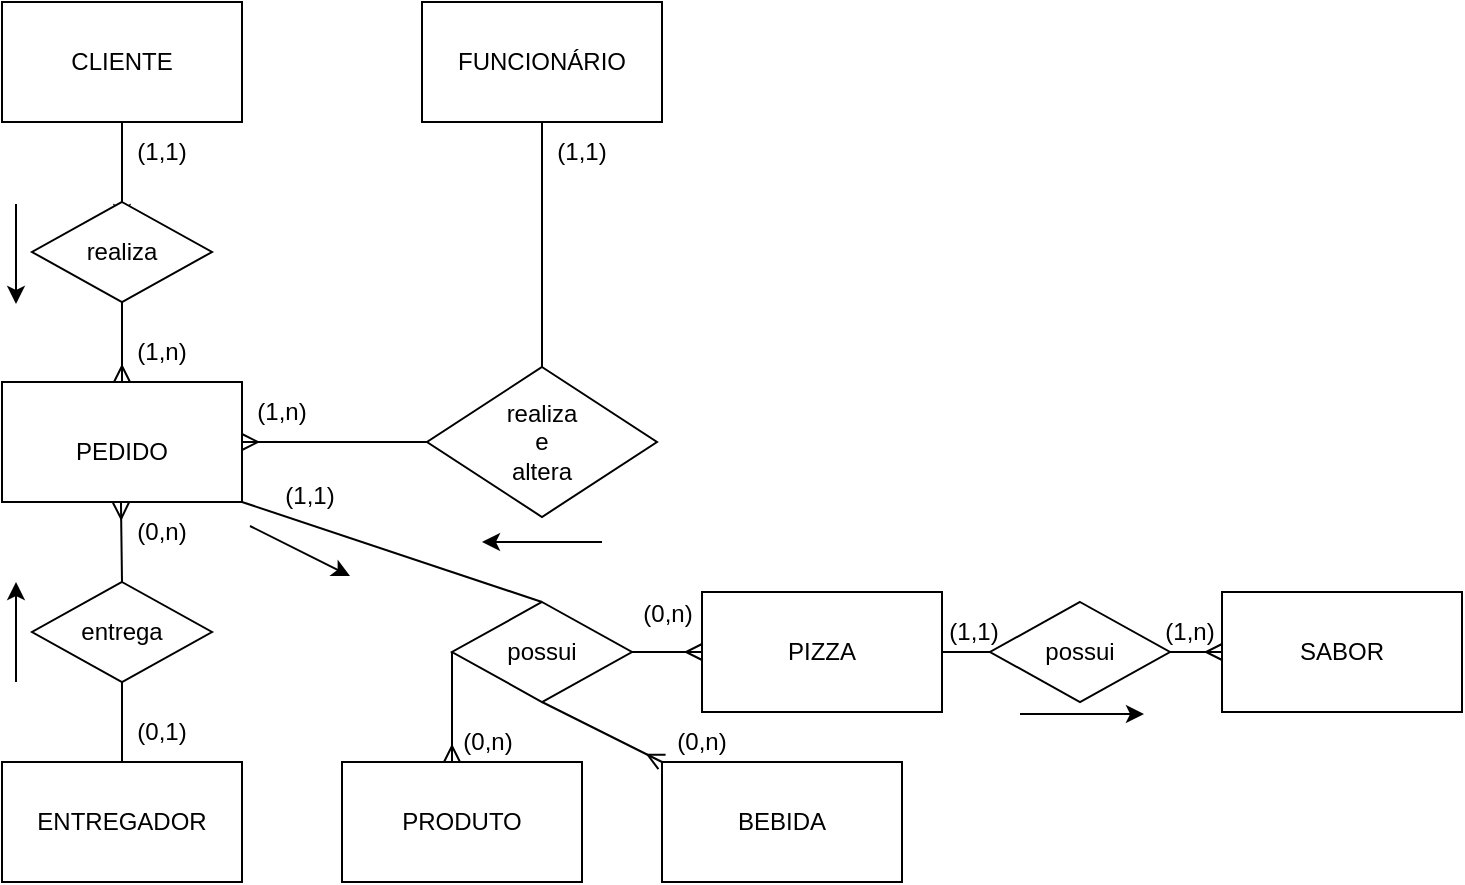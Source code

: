 <mxfile version="21.6.6" type="github">
  <diagram id="C5RBs43oDa-KdzZeNtuy" name="Page-1">
    <mxGraphModel dx="1216" dy="487" grid="0" gridSize="10" guides="1" tooltips="1" connect="1" arrows="1" fold="1" page="1" pageScale="1" pageWidth="827" pageHeight="1169" math="0" shadow="0">
      <root>
        <mxCell id="WIyWlLk6GJQsqaUBKTNV-0" />
        <mxCell id="WIyWlLk6GJQsqaUBKTNV-1" parent="WIyWlLk6GJQsqaUBKTNV-0" />
        <mxCell id="WIyWlLk6GJQsqaUBKTNV-2" value="" style="rounded=0;html=1;jettySize=auto;orthogonalLoop=1;fontSize=11;endArrow=block;endFill=0;endSize=8;strokeWidth=1;shadow=0;labelBackgroundColor=none;edgeStyle=orthogonalEdgeStyle;" parent="WIyWlLk6GJQsqaUBKTNV-1" edge="1">
          <mxGeometry relative="1" as="geometry">
            <mxPoint x="220" y="120.0" as="sourcePoint" />
          </mxGeometry>
        </mxCell>
        <mxCell id="WIyWlLk6GJQsqaUBKTNV-4" value="Yes" style="rounded=0;html=1;jettySize=auto;orthogonalLoop=1;fontSize=11;endArrow=block;endFill=0;endSize=8;strokeWidth=1;shadow=0;labelBackgroundColor=none;edgeStyle=orthogonalEdgeStyle;" parent="WIyWlLk6GJQsqaUBKTNV-1" edge="1">
          <mxGeometry y="20" relative="1" as="geometry">
            <mxPoint as="offset" />
            <mxPoint x="220" y="290" as="targetPoint" />
          </mxGeometry>
        </mxCell>
        <mxCell id="WIyWlLk6GJQsqaUBKTNV-5" value="No" style="edgeStyle=orthogonalEdgeStyle;rounded=0;html=1;jettySize=auto;orthogonalLoop=1;fontSize=11;endArrow=block;endFill=0;endSize=8;strokeWidth=1;shadow=0;labelBackgroundColor=none;" parent="WIyWlLk6GJQsqaUBKTNV-1" edge="1">
          <mxGeometry y="10" relative="1" as="geometry">
            <mxPoint as="offset" />
            <mxPoint x="320" y="210.0" as="targetPoint" />
          </mxGeometry>
        </mxCell>
        <mxCell id="WIyWlLk6GJQsqaUBKTNV-8" value="No" style="rounded=0;html=1;jettySize=auto;orthogonalLoop=1;fontSize=11;endArrow=block;endFill=0;endSize=8;strokeWidth=1;shadow=0;labelBackgroundColor=none;edgeStyle=orthogonalEdgeStyle;" parent="WIyWlLk6GJQsqaUBKTNV-1" edge="1">
          <mxGeometry x="0.333" y="20" relative="1" as="geometry">
            <mxPoint as="offset" />
            <mxPoint x="220" y="430" as="targetPoint" />
          </mxGeometry>
        </mxCell>
        <mxCell id="WIyWlLk6GJQsqaUBKTNV-9" value="Yes" style="edgeStyle=orthogonalEdgeStyle;rounded=0;html=1;jettySize=auto;orthogonalLoop=1;fontSize=11;endArrow=block;endFill=0;endSize=8;strokeWidth=1;shadow=0;labelBackgroundColor=none;" parent="WIyWlLk6GJQsqaUBKTNV-1" edge="1">
          <mxGeometry y="10" relative="1" as="geometry">
            <mxPoint as="offset" />
            <mxPoint x="270" y="330" as="sourcePoint" />
          </mxGeometry>
        </mxCell>
        <mxCell id="wda2Jrsfy15Cu-t-Szan-7" style="edgeStyle=orthogonalEdgeStyle;rounded=0;orthogonalLoop=1;jettySize=auto;html=1;entryX=0.5;entryY=0;entryDx=0;entryDy=0;" parent="WIyWlLk6GJQsqaUBKTNV-1" source="wda2Jrsfy15Cu-t-Szan-0" target="wda2Jrsfy15Cu-t-Szan-6" edge="1">
          <mxGeometry relative="1" as="geometry" />
        </mxCell>
        <mxCell id="wda2Jrsfy15Cu-t-Szan-0" value="" style="rounded=0;whiteSpace=wrap;html=1;" parent="WIyWlLk6GJQsqaUBKTNV-1" vertex="1">
          <mxGeometry x="90" y="150" width="120" height="60" as="geometry" />
        </mxCell>
        <mxCell id="wda2Jrsfy15Cu-t-Szan-1" value="CLIENTE" style="text;html=1;strokeColor=none;fillColor=none;align=center;verticalAlign=middle;whiteSpace=wrap;rounded=0;" parent="WIyWlLk6GJQsqaUBKTNV-1" vertex="1">
          <mxGeometry x="120" y="165" width="60" height="30" as="geometry" />
        </mxCell>
        <mxCell id="spTHaxFoT-POgrmp6klq-26" style="rounded=0;orthogonalLoop=1;jettySize=auto;html=1;exitX=1;exitY=1;exitDx=0;exitDy=0;entryX=0.5;entryY=0;entryDx=0;entryDy=0;endArrow=none;endFill=0;" parent="WIyWlLk6GJQsqaUBKTNV-1" source="wda2Jrsfy15Cu-t-Szan-2" target="spTHaxFoT-POgrmp6klq-23" edge="1">
          <mxGeometry relative="1" as="geometry" />
        </mxCell>
        <mxCell id="wda2Jrsfy15Cu-t-Szan-2" value="" style="rounded=0;whiteSpace=wrap;html=1;" parent="WIyWlLk6GJQsqaUBKTNV-1" vertex="1">
          <mxGeometry x="90" y="340" width="120" height="60" as="geometry" />
        </mxCell>
        <mxCell id="wda2Jrsfy15Cu-t-Szan-3" value="PEDIDO" style="text;html=1;strokeColor=none;fillColor=none;align=center;verticalAlign=middle;whiteSpace=wrap;rounded=0;" parent="WIyWlLk6GJQsqaUBKTNV-1" vertex="1">
          <mxGeometry x="120" y="360" width="60" height="30" as="geometry" />
        </mxCell>
        <mxCell id="wda2Jrsfy15Cu-t-Szan-14" style="edgeStyle=orthogonalEdgeStyle;rounded=0;orthogonalLoop=1;jettySize=auto;html=1;exitX=0.5;exitY=1;exitDx=0;exitDy=0;entryX=0.5;entryY=0;entryDx=0;entryDy=0;endArrow=ERmany;endFill=0;" parent="WIyWlLk6GJQsqaUBKTNV-1" source="wda2Jrsfy15Cu-t-Szan-4" target="wda2Jrsfy15Cu-t-Szan-2" edge="1">
          <mxGeometry relative="1" as="geometry" />
        </mxCell>
        <mxCell id="wda2Jrsfy15Cu-t-Szan-4" value="" style="rhombus;whiteSpace=wrap;html=1;" parent="WIyWlLk6GJQsqaUBKTNV-1" vertex="1">
          <mxGeometry x="105" y="250" width="90" height="50" as="geometry" />
        </mxCell>
        <mxCell id="wda2Jrsfy15Cu-t-Szan-6" value="realiza" style="text;html=1;strokeColor=none;fillColor=none;align=center;verticalAlign=middle;whiteSpace=wrap;rounded=0;" parent="WIyWlLk6GJQsqaUBKTNV-1" vertex="1">
          <mxGeometry x="120" y="260" width="60" height="30" as="geometry" />
        </mxCell>
        <mxCell id="wda2Jrsfy15Cu-t-Szan-15" value="(1,1)" style="text;html=1;strokeColor=none;fillColor=none;align=center;verticalAlign=middle;whiteSpace=wrap;rounded=0;" parent="WIyWlLk6GJQsqaUBKTNV-1" vertex="1">
          <mxGeometry x="140" y="210" width="60" height="30" as="geometry" />
        </mxCell>
        <mxCell id="wda2Jrsfy15Cu-t-Szan-16" value="(1,n)" style="text;html=1;strokeColor=none;fillColor=none;align=center;verticalAlign=middle;whiteSpace=wrap;rounded=0;" parent="WIyWlLk6GJQsqaUBKTNV-1" vertex="1">
          <mxGeometry x="140" y="310" width="60" height="30" as="geometry" />
        </mxCell>
        <mxCell id="wda2Jrsfy15Cu-t-Szan-17" value="" style="endArrow=classic;html=1;rounded=0;" parent="WIyWlLk6GJQsqaUBKTNV-1" edge="1">
          <mxGeometry width="50" height="50" relative="1" as="geometry">
            <mxPoint x="97" y="251" as="sourcePoint" />
            <mxPoint x="97" y="301" as="targetPoint" />
          </mxGeometry>
        </mxCell>
        <mxCell id="wda2Jrsfy15Cu-t-Szan-23" style="edgeStyle=orthogonalEdgeStyle;rounded=0;orthogonalLoop=1;jettySize=auto;html=1;entryX=0.5;entryY=0;entryDx=0;entryDy=0;endArrow=none;endFill=0;" parent="WIyWlLk6GJQsqaUBKTNV-1" source="wda2Jrsfy15Cu-t-Szan-19" target="wda2Jrsfy15Cu-t-Szan-21" edge="1">
          <mxGeometry relative="1" as="geometry" />
        </mxCell>
        <mxCell id="wda2Jrsfy15Cu-t-Szan-19" value="" style="rounded=0;whiteSpace=wrap;html=1;" parent="WIyWlLk6GJQsqaUBKTNV-1" vertex="1">
          <mxGeometry x="300" y="150" width="120" height="60" as="geometry" />
        </mxCell>
        <mxCell id="wda2Jrsfy15Cu-t-Szan-20" value="FUNCIONÁRIO" style="text;html=1;strokeColor=none;fillColor=none;align=center;verticalAlign=middle;whiteSpace=wrap;rounded=0;" parent="WIyWlLk6GJQsqaUBKTNV-1" vertex="1">
          <mxGeometry x="330" y="165" width="60" height="30" as="geometry" />
        </mxCell>
        <mxCell id="wda2Jrsfy15Cu-t-Szan-25" style="edgeStyle=orthogonalEdgeStyle;rounded=0;orthogonalLoop=1;jettySize=auto;html=1;exitX=0;exitY=0.5;exitDx=0;exitDy=0;entryX=1;entryY=0.5;entryDx=0;entryDy=0;endArrow=ERmany;endFill=0;" parent="WIyWlLk6GJQsqaUBKTNV-1" source="wda2Jrsfy15Cu-t-Szan-21" target="wda2Jrsfy15Cu-t-Szan-2" edge="1">
          <mxGeometry relative="1" as="geometry" />
        </mxCell>
        <mxCell id="wda2Jrsfy15Cu-t-Szan-21" value="" style="rhombus;whiteSpace=wrap;html=1;" parent="WIyWlLk6GJQsqaUBKTNV-1" vertex="1">
          <mxGeometry x="302.5" y="332.5" width="115" height="75" as="geometry" />
        </mxCell>
        <mxCell id="wda2Jrsfy15Cu-t-Szan-24" value="realiza&lt;br&gt;e&lt;br&gt;altera" style="text;html=1;strokeColor=none;fillColor=none;align=center;verticalAlign=middle;whiteSpace=wrap;rounded=0;" parent="WIyWlLk6GJQsqaUBKTNV-1" vertex="1">
          <mxGeometry x="330" y="355" width="60" height="30" as="geometry" />
        </mxCell>
        <mxCell id="wda2Jrsfy15Cu-t-Szan-26" value="" style="endArrow=classic;html=1;rounded=0;" parent="WIyWlLk6GJQsqaUBKTNV-1" edge="1">
          <mxGeometry width="50" height="50" relative="1" as="geometry">
            <mxPoint x="390" y="420" as="sourcePoint" />
            <mxPoint x="330" y="420" as="targetPoint" />
          </mxGeometry>
        </mxCell>
        <mxCell id="wda2Jrsfy15Cu-t-Szan-27" value="(1,1)" style="text;html=1;strokeColor=none;fillColor=none;align=center;verticalAlign=middle;whiteSpace=wrap;rounded=0;" parent="WIyWlLk6GJQsqaUBKTNV-1" vertex="1">
          <mxGeometry x="350" y="210" width="60" height="30" as="geometry" />
        </mxCell>
        <mxCell id="wda2Jrsfy15Cu-t-Szan-28" value="(1,n)" style="text;html=1;strokeColor=none;fillColor=none;align=center;verticalAlign=middle;whiteSpace=wrap;rounded=0;" parent="WIyWlLk6GJQsqaUBKTNV-1" vertex="1">
          <mxGeometry x="200" y="340" width="60" height="30" as="geometry" />
        </mxCell>
        <mxCell id="spTHaxFoT-POgrmp6klq-5" value="" style="rounded=0;whiteSpace=wrap;html=1;" parent="WIyWlLk6GJQsqaUBKTNV-1" vertex="1">
          <mxGeometry x="90" y="530" width="120" height="60" as="geometry" />
        </mxCell>
        <mxCell id="spTHaxFoT-POgrmp6klq-6" value="ENTREGADOR" style="text;html=1;strokeColor=none;fillColor=none;align=center;verticalAlign=middle;whiteSpace=wrap;rounded=0;" parent="WIyWlLk6GJQsqaUBKTNV-1" vertex="1">
          <mxGeometry x="120" y="545" width="60" height="30" as="geometry" />
        </mxCell>
        <mxCell id="spTHaxFoT-POgrmp6klq-17" style="edgeStyle=orthogonalEdgeStyle;rounded=0;orthogonalLoop=1;jettySize=auto;html=1;exitX=0.5;exitY=1;exitDx=0;exitDy=0;entryX=0.5;entryY=0;entryDx=0;entryDy=0;endArrow=none;endFill=0;" parent="WIyWlLk6GJQsqaUBKTNV-1" source="spTHaxFoT-POgrmp6klq-10" target="spTHaxFoT-POgrmp6klq-5" edge="1">
          <mxGeometry relative="1" as="geometry" />
        </mxCell>
        <mxCell id="spTHaxFoT-POgrmp6klq-18" style="edgeStyle=orthogonalEdgeStyle;rounded=0;orthogonalLoop=1;jettySize=auto;html=1;exitX=0.5;exitY=0;exitDx=0;exitDy=0;entryX=0.158;entryY=0.011;entryDx=0;entryDy=0;entryPerimeter=0;endArrow=ERmany;endFill=0;" parent="WIyWlLk6GJQsqaUBKTNV-1" source="spTHaxFoT-POgrmp6klq-10" target="spTHaxFoT-POgrmp6klq-12" edge="1">
          <mxGeometry relative="1" as="geometry" />
        </mxCell>
        <mxCell id="spTHaxFoT-POgrmp6klq-10" value="" style="rhombus;whiteSpace=wrap;html=1;" parent="WIyWlLk6GJQsqaUBKTNV-1" vertex="1">
          <mxGeometry x="105" y="440" width="90" height="50" as="geometry" />
        </mxCell>
        <mxCell id="spTHaxFoT-POgrmp6klq-11" value="entrega" style="text;html=1;strokeColor=none;fillColor=none;align=center;verticalAlign=middle;whiteSpace=wrap;rounded=0;" parent="WIyWlLk6GJQsqaUBKTNV-1" vertex="1">
          <mxGeometry x="120" y="450" width="60" height="30" as="geometry" />
        </mxCell>
        <mxCell id="spTHaxFoT-POgrmp6klq-12" value="(0,n)" style="text;html=1;strokeColor=none;fillColor=none;align=center;verticalAlign=middle;whiteSpace=wrap;rounded=0;" parent="WIyWlLk6GJQsqaUBKTNV-1" vertex="1">
          <mxGeometry x="140" y="400" width="60" height="30" as="geometry" />
        </mxCell>
        <mxCell id="spTHaxFoT-POgrmp6klq-13" value="(0,1)" style="text;html=1;strokeColor=none;fillColor=none;align=center;verticalAlign=middle;whiteSpace=wrap;rounded=0;" parent="WIyWlLk6GJQsqaUBKTNV-1" vertex="1">
          <mxGeometry x="140" y="500" width="60" height="30" as="geometry" />
        </mxCell>
        <mxCell id="spTHaxFoT-POgrmp6klq-19" value="" style="endArrow=classic;html=1;rounded=0;" parent="WIyWlLk6GJQsqaUBKTNV-1" edge="1">
          <mxGeometry width="50" height="50" relative="1" as="geometry">
            <mxPoint x="97" y="490" as="sourcePoint" />
            <mxPoint x="97" y="440" as="targetPoint" />
          </mxGeometry>
        </mxCell>
        <mxCell id="spTHaxFoT-POgrmp6klq-21" value="" style="rounded=0;whiteSpace=wrap;html=1;" parent="WIyWlLk6GJQsqaUBKTNV-1" vertex="1">
          <mxGeometry x="260" y="530" width="120" height="60" as="geometry" />
        </mxCell>
        <mxCell id="spTHaxFoT-POgrmp6klq-22" value="PRODUTO" style="text;html=1;strokeColor=none;fillColor=none;align=center;verticalAlign=middle;whiteSpace=wrap;rounded=0;" parent="WIyWlLk6GJQsqaUBKTNV-1" vertex="1">
          <mxGeometry x="290" y="545" width="60" height="30" as="geometry" />
        </mxCell>
        <mxCell id="spTHaxFoT-POgrmp6klq-27" style="rounded=0;orthogonalLoop=1;jettySize=auto;html=1;exitX=0;exitY=0.5;exitDx=0;exitDy=0;endArrow=ERmany;endFill=0;" parent="WIyWlLk6GJQsqaUBKTNV-1" source="spTHaxFoT-POgrmp6klq-23" edge="1">
          <mxGeometry relative="1" as="geometry">
            <mxPoint x="315" y="530" as="targetPoint" />
          </mxGeometry>
        </mxCell>
        <mxCell id="spTHaxFoT-POgrmp6klq-30" style="edgeStyle=orthogonalEdgeStyle;rounded=0;orthogonalLoop=1;jettySize=auto;html=1;exitX=1;exitY=0.5;exitDx=0;exitDy=0;entryX=0;entryY=0.5;entryDx=0;entryDy=0;endArrow=ERmany;endFill=0;" parent="WIyWlLk6GJQsqaUBKTNV-1" source="spTHaxFoT-POgrmp6klq-23" target="spTHaxFoT-POgrmp6klq-28" edge="1">
          <mxGeometry relative="1" as="geometry" />
        </mxCell>
        <mxCell id="9gZPKB7b59gUXPnEuAPt-3" style="rounded=0;orthogonalLoop=1;jettySize=auto;html=1;exitX=0.5;exitY=1;exitDx=0;exitDy=0;entryX=0;entryY=0;entryDx=0;entryDy=0;endArrow=ERmany;endFill=0;" parent="WIyWlLk6GJQsqaUBKTNV-1" source="spTHaxFoT-POgrmp6klq-23" target="9gZPKB7b59gUXPnEuAPt-1" edge="1">
          <mxGeometry relative="1" as="geometry" />
        </mxCell>
        <mxCell id="spTHaxFoT-POgrmp6klq-23" value="" style="rhombus;whiteSpace=wrap;html=1;" parent="WIyWlLk6GJQsqaUBKTNV-1" vertex="1">
          <mxGeometry x="315" y="450" width="90" height="50" as="geometry" />
        </mxCell>
        <mxCell id="spTHaxFoT-POgrmp6klq-24" value="possui" style="text;html=1;strokeColor=none;fillColor=none;align=center;verticalAlign=middle;whiteSpace=wrap;rounded=0;" parent="WIyWlLk6GJQsqaUBKTNV-1" vertex="1">
          <mxGeometry x="330" y="460" width="60" height="30" as="geometry" />
        </mxCell>
        <mxCell id="0MuIMFdufbPlBN7TpTOA-5" style="edgeStyle=orthogonalEdgeStyle;rounded=0;orthogonalLoop=1;jettySize=auto;html=1;exitX=1;exitY=0.5;exitDx=0;exitDy=0;endArrow=none;endFill=0;" edge="1" parent="WIyWlLk6GJQsqaUBKTNV-1" source="spTHaxFoT-POgrmp6klq-28" target="0MuIMFdufbPlBN7TpTOA-3">
          <mxGeometry relative="1" as="geometry" />
        </mxCell>
        <mxCell id="spTHaxFoT-POgrmp6klq-28" value="" style="rounded=0;whiteSpace=wrap;html=1;" parent="WIyWlLk6GJQsqaUBKTNV-1" vertex="1">
          <mxGeometry x="440" y="445" width="120" height="60" as="geometry" />
        </mxCell>
        <mxCell id="spTHaxFoT-POgrmp6klq-29" value="PIZZA" style="text;html=1;strokeColor=none;fillColor=none;align=center;verticalAlign=middle;whiteSpace=wrap;rounded=0;" parent="WIyWlLk6GJQsqaUBKTNV-1" vertex="1">
          <mxGeometry x="470" y="460" width="60" height="30" as="geometry" />
        </mxCell>
        <mxCell id="spTHaxFoT-POgrmp6klq-31" value="(1,1)" style="text;html=1;strokeColor=none;fillColor=none;align=center;verticalAlign=middle;whiteSpace=wrap;rounded=0;" parent="WIyWlLk6GJQsqaUBKTNV-1" vertex="1">
          <mxGeometry x="214" y="382" width="60" height="30" as="geometry" />
        </mxCell>
        <mxCell id="spTHaxFoT-POgrmp6klq-32" value="(0,n)" style="text;html=1;strokeColor=none;fillColor=none;align=center;verticalAlign=middle;whiteSpace=wrap;rounded=0;" parent="WIyWlLk6GJQsqaUBKTNV-1" vertex="1">
          <mxGeometry x="302.5" y="505" width="60" height="30" as="geometry" />
        </mxCell>
        <mxCell id="spTHaxFoT-POgrmp6klq-33" value="(0,n)" style="text;html=1;strokeColor=none;fillColor=none;align=center;verticalAlign=middle;whiteSpace=wrap;rounded=0;" parent="WIyWlLk6GJQsqaUBKTNV-1" vertex="1">
          <mxGeometry x="393" y="441" width="60" height="30" as="geometry" />
        </mxCell>
        <mxCell id="9gZPKB7b59gUXPnEuAPt-1" value="" style="rounded=0;whiteSpace=wrap;html=1;" parent="WIyWlLk6GJQsqaUBKTNV-1" vertex="1">
          <mxGeometry x="420" y="530" width="120" height="60" as="geometry" />
        </mxCell>
        <mxCell id="9gZPKB7b59gUXPnEuAPt-2" value="BEBIDA" style="text;html=1;strokeColor=none;fillColor=none;align=center;verticalAlign=middle;whiteSpace=wrap;rounded=0;" parent="WIyWlLk6GJQsqaUBKTNV-1" vertex="1">
          <mxGeometry x="450" y="545" width="60" height="30" as="geometry" />
        </mxCell>
        <mxCell id="9gZPKB7b59gUXPnEuAPt-4" value="(0,n)" style="text;html=1;strokeColor=none;fillColor=none;align=center;verticalAlign=middle;whiteSpace=wrap;rounded=0;" parent="WIyWlLk6GJQsqaUBKTNV-1" vertex="1">
          <mxGeometry x="410" y="505" width="60" height="30" as="geometry" />
        </mxCell>
        <mxCell id="0MuIMFdufbPlBN7TpTOA-1" value="" style="rounded=0;whiteSpace=wrap;html=1;" vertex="1" parent="WIyWlLk6GJQsqaUBKTNV-1">
          <mxGeometry x="700" y="445" width="120" height="60" as="geometry" />
        </mxCell>
        <mxCell id="0MuIMFdufbPlBN7TpTOA-2" value="SABOR" style="text;html=1;strokeColor=none;fillColor=none;align=center;verticalAlign=middle;whiteSpace=wrap;rounded=0;" vertex="1" parent="WIyWlLk6GJQsqaUBKTNV-1">
          <mxGeometry x="730" y="460" width="60" height="30" as="geometry" />
        </mxCell>
        <mxCell id="0MuIMFdufbPlBN7TpTOA-6" style="edgeStyle=orthogonalEdgeStyle;rounded=0;orthogonalLoop=1;jettySize=auto;html=1;exitX=1;exitY=0.5;exitDx=0;exitDy=0;entryX=0;entryY=0.5;entryDx=0;entryDy=0;endArrow=ERmany;endFill=0;" edge="1" parent="WIyWlLk6GJQsqaUBKTNV-1" source="0MuIMFdufbPlBN7TpTOA-3" target="0MuIMFdufbPlBN7TpTOA-1">
          <mxGeometry relative="1" as="geometry" />
        </mxCell>
        <mxCell id="0MuIMFdufbPlBN7TpTOA-3" value="" style="rhombus;whiteSpace=wrap;html=1;" vertex="1" parent="WIyWlLk6GJQsqaUBKTNV-1">
          <mxGeometry x="584" y="450" width="90" height="50" as="geometry" />
        </mxCell>
        <mxCell id="0MuIMFdufbPlBN7TpTOA-4" value="possui" style="text;html=1;strokeColor=none;fillColor=none;align=center;verticalAlign=middle;whiteSpace=wrap;rounded=0;" vertex="1" parent="WIyWlLk6GJQsqaUBKTNV-1">
          <mxGeometry x="599" y="460" width="60" height="30" as="geometry" />
        </mxCell>
        <mxCell id="0MuIMFdufbPlBN7TpTOA-7" value="(1,1)" style="text;html=1;strokeColor=none;fillColor=none;align=center;verticalAlign=middle;whiteSpace=wrap;rounded=0;" vertex="1" parent="WIyWlLk6GJQsqaUBKTNV-1">
          <mxGeometry x="546" y="450" width="60" height="30" as="geometry" />
        </mxCell>
        <mxCell id="0MuIMFdufbPlBN7TpTOA-8" value="(1,n)" style="text;html=1;strokeColor=none;fillColor=none;align=center;verticalAlign=middle;whiteSpace=wrap;rounded=0;" vertex="1" parent="WIyWlLk6GJQsqaUBKTNV-1">
          <mxGeometry x="654" y="450" width="60" height="30" as="geometry" />
        </mxCell>
        <mxCell id="0MuIMFdufbPlBN7TpTOA-9" value="" style="endArrow=classic;html=1;rounded=0;" edge="1" parent="WIyWlLk6GJQsqaUBKTNV-1">
          <mxGeometry width="50" height="50" relative="1" as="geometry">
            <mxPoint x="214" y="412" as="sourcePoint" />
            <mxPoint x="264" y="437" as="targetPoint" />
          </mxGeometry>
        </mxCell>
        <mxCell id="0MuIMFdufbPlBN7TpTOA-10" value="" style="endArrow=classic;html=1;rounded=0;" edge="1" parent="WIyWlLk6GJQsqaUBKTNV-1">
          <mxGeometry width="50" height="50" relative="1" as="geometry">
            <mxPoint x="599" y="506" as="sourcePoint" />
            <mxPoint x="661" y="506" as="targetPoint" />
          </mxGeometry>
        </mxCell>
      </root>
    </mxGraphModel>
  </diagram>
</mxfile>
